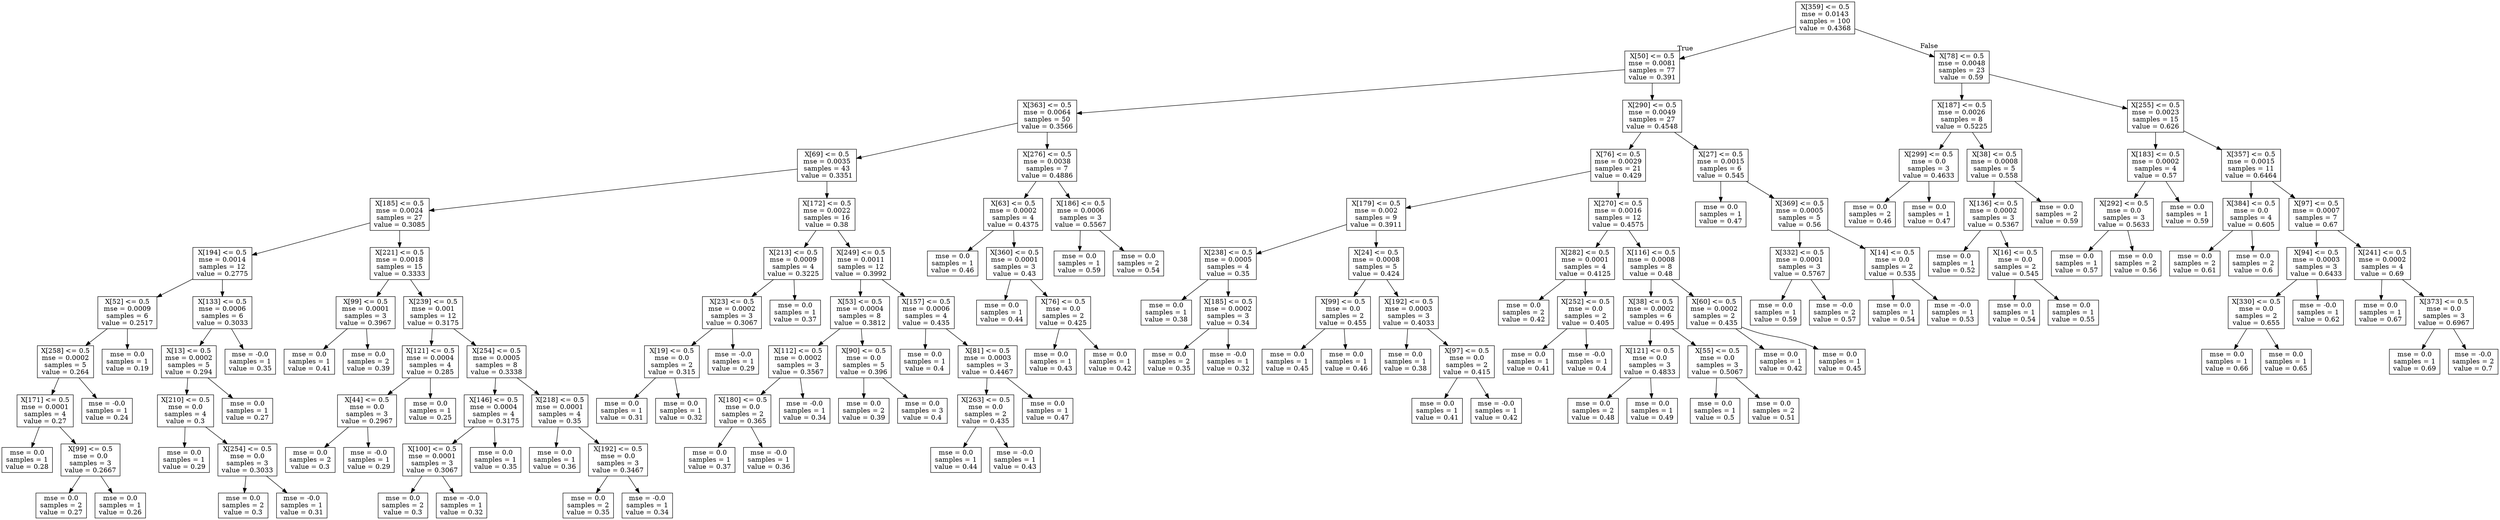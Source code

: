 digraph Tree {
node [shape=box] ;
0 [label="X[359] <= 0.5\nmse = 0.0143\nsamples = 100\nvalue = 0.4368"] ;
1 [label="X[50] <= 0.5\nmse = 0.0081\nsamples = 77\nvalue = 0.391"] ;
0 -> 1 [labeldistance=2.5, labelangle=45, headlabel="True"] ;
2 [label="X[363] <= 0.5\nmse = 0.0064\nsamples = 50\nvalue = 0.3566"] ;
1 -> 2 ;
3 [label="X[69] <= 0.5\nmse = 0.0035\nsamples = 43\nvalue = 0.3351"] ;
2 -> 3 ;
4 [label="X[185] <= 0.5\nmse = 0.0024\nsamples = 27\nvalue = 0.3085"] ;
3 -> 4 ;
5 [label="X[194] <= 0.5\nmse = 0.0014\nsamples = 12\nvalue = 0.2775"] ;
4 -> 5 ;
6 [label="X[52] <= 0.5\nmse = 0.0009\nsamples = 6\nvalue = 0.2517"] ;
5 -> 6 ;
7 [label="X[258] <= 0.5\nmse = 0.0002\nsamples = 5\nvalue = 0.264"] ;
6 -> 7 ;
8 [label="X[171] <= 0.5\nmse = 0.0001\nsamples = 4\nvalue = 0.27"] ;
7 -> 8 ;
9 [label="mse = 0.0\nsamples = 1\nvalue = 0.28"] ;
8 -> 9 ;
10 [label="X[99] <= 0.5\nmse = 0.0\nsamples = 3\nvalue = 0.2667"] ;
8 -> 10 ;
11 [label="mse = 0.0\nsamples = 2\nvalue = 0.27"] ;
10 -> 11 ;
12 [label="mse = 0.0\nsamples = 1\nvalue = 0.26"] ;
10 -> 12 ;
13 [label="mse = -0.0\nsamples = 1\nvalue = 0.24"] ;
7 -> 13 ;
14 [label="mse = 0.0\nsamples = 1\nvalue = 0.19"] ;
6 -> 14 ;
15 [label="X[133] <= 0.5\nmse = 0.0006\nsamples = 6\nvalue = 0.3033"] ;
5 -> 15 ;
16 [label="X[13] <= 0.5\nmse = 0.0002\nsamples = 5\nvalue = 0.294"] ;
15 -> 16 ;
17 [label="X[210] <= 0.5\nmse = 0.0\nsamples = 4\nvalue = 0.3"] ;
16 -> 17 ;
18 [label="mse = 0.0\nsamples = 1\nvalue = 0.29"] ;
17 -> 18 ;
19 [label="X[254] <= 0.5\nmse = 0.0\nsamples = 3\nvalue = 0.3033"] ;
17 -> 19 ;
20 [label="mse = 0.0\nsamples = 2\nvalue = 0.3"] ;
19 -> 20 ;
21 [label="mse = -0.0\nsamples = 1\nvalue = 0.31"] ;
19 -> 21 ;
22 [label="mse = 0.0\nsamples = 1\nvalue = 0.27"] ;
16 -> 22 ;
23 [label="mse = -0.0\nsamples = 1\nvalue = 0.35"] ;
15 -> 23 ;
24 [label="X[221] <= 0.5\nmse = 0.0018\nsamples = 15\nvalue = 0.3333"] ;
4 -> 24 ;
25 [label="X[99] <= 0.5\nmse = 0.0001\nsamples = 3\nvalue = 0.3967"] ;
24 -> 25 ;
26 [label="mse = 0.0\nsamples = 1\nvalue = 0.41"] ;
25 -> 26 ;
27 [label="mse = 0.0\nsamples = 2\nvalue = 0.39"] ;
25 -> 27 ;
28 [label="X[239] <= 0.5\nmse = 0.001\nsamples = 12\nvalue = 0.3175"] ;
24 -> 28 ;
29 [label="X[121] <= 0.5\nmse = 0.0004\nsamples = 4\nvalue = 0.285"] ;
28 -> 29 ;
30 [label="X[44] <= 0.5\nmse = 0.0\nsamples = 3\nvalue = 0.2967"] ;
29 -> 30 ;
31 [label="mse = 0.0\nsamples = 2\nvalue = 0.3"] ;
30 -> 31 ;
32 [label="mse = -0.0\nsamples = 1\nvalue = 0.29"] ;
30 -> 32 ;
33 [label="mse = 0.0\nsamples = 1\nvalue = 0.25"] ;
29 -> 33 ;
34 [label="X[254] <= 0.5\nmse = 0.0005\nsamples = 8\nvalue = 0.3338"] ;
28 -> 34 ;
35 [label="X[146] <= 0.5\nmse = 0.0004\nsamples = 4\nvalue = 0.3175"] ;
34 -> 35 ;
36 [label="X[100] <= 0.5\nmse = 0.0001\nsamples = 3\nvalue = 0.3067"] ;
35 -> 36 ;
37 [label="mse = 0.0\nsamples = 2\nvalue = 0.3"] ;
36 -> 37 ;
38 [label="mse = -0.0\nsamples = 1\nvalue = 0.32"] ;
36 -> 38 ;
39 [label="mse = 0.0\nsamples = 1\nvalue = 0.35"] ;
35 -> 39 ;
40 [label="X[218] <= 0.5\nmse = 0.0001\nsamples = 4\nvalue = 0.35"] ;
34 -> 40 ;
41 [label="mse = 0.0\nsamples = 1\nvalue = 0.36"] ;
40 -> 41 ;
42 [label="X[192] <= 0.5\nmse = 0.0\nsamples = 3\nvalue = 0.3467"] ;
40 -> 42 ;
43 [label="mse = 0.0\nsamples = 2\nvalue = 0.35"] ;
42 -> 43 ;
44 [label="mse = -0.0\nsamples = 1\nvalue = 0.34"] ;
42 -> 44 ;
45 [label="X[172] <= 0.5\nmse = 0.0022\nsamples = 16\nvalue = 0.38"] ;
3 -> 45 ;
46 [label="X[213] <= 0.5\nmse = 0.0009\nsamples = 4\nvalue = 0.3225"] ;
45 -> 46 ;
47 [label="X[23] <= 0.5\nmse = 0.0002\nsamples = 3\nvalue = 0.3067"] ;
46 -> 47 ;
48 [label="X[19] <= 0.5\nmse = 0.0\nsamples = 2\nvalue = 0.315"] ;
47 -> 48 ;
49 [label="mse = 0.0\nsamples = 1\nvalue = 0.31"] ;
48 -> 49 ;
50 [label="mse = 0.0\nsamples = 1\nvalue = 0.32"] ;
48 -> 50 ;
51 [label="mse = -0.0\nsamples = 1\nvalue = 0.29"] ;
47 -> 51 ;
52 [label="mse = 0.0\nsamples = 1\nvalue = 0.37"] ;
46 -> 52 ;
53 [label="X[249] <= 0.5\nmse = 0.0011\nsamples = 12\nvalue = 0.3992"] ;
45 -> 53 ;
54 [label="X[53] <= 0.5\nmse = 0.0004\nsamples = 8\nvalue = 0.3812"] ;
53 -> 54 ;
55 [label="X[112] <= 0.5\nmse = 0.0002\nsamples = 3\nvalue = 0.3567"] ;
54 -> 55 ;
56 [label="X[180] <= 0.5\nmse = 0.0\nsamples = 2\nvalue = 0.365"] ;
55 -> 56 ;
57 [label="mse = 0.0\nsamples = 1\nvalue = 0.37"] ;
56 -> 57 ;
58 [label="mse = -0.0\nsamples = 1\nvalue = 0.36"] ;
56 -> 58 ;
59 [label="mse = -0.0\nsamples = 1\nvalue = 0.34"] ;
55 -> 59 ;
60 [label="X[90] <= 0.5\nmse = 0.0\nsamples = 5\nvalue = 0.396"] ;
54 -> 60 ;
61 [label="mse = 0.0\nsamples = 2\nvalue = 0.39"] ;
60 -> 61 ;
62 [label="mse = 0.0\nsamples = 3\nvalue = 0.4"] ;
60 -> 62 ;
63 [label="X[157] <= 0.5\nmse = 0.0006\nsamples = 4\nvalue = 0.435"] ;
53 -> 63 ;
64 [label="mse = 0.0\nsamples = 1\nvalue = 0.4"] ;
63 -> 64 ;
65 [label="X[81] <= 0.5\nmse = 0.0003\nsamples = 3\nvalue = 0.4467"] ;
63 -> 65 ;
66 [label="X[263] <= 0.5\nmse = 0.0\nsamples = 2\nvalue = 0.435"] ;
65 -> 66 ;
67 [label="mse = 0.0\nsamples = 1\nvalue = 0.44"] ;
66 -> 67 ;
68 [label="mse = -0.0\nsamples = 1\nvalue = 0.43"] ;
66 -> 68 ;
69 [label="mse = 0.0\nsamples = 1\nvalue = 0.47"] ;
65 -> 69 ;
70 [label="X[276] <= 0.5\nmse = 0.0038\nsamples = 7\nvalue = 0.4886"] ;
2 -> 70 ;
71 [label="X[63] <= 0.5\nmse = 0.0002\nsamples = 4\nvalue = 0.4375"] ;
70 -> 71 ;
72 [label="mse = 0.0\nsamples = 1\nvalue = 0.46"] ;
71 -> 72 ;
73 [label="X[360] <= 0.5\nmse = 0.0001\nsamples = 3\nvalue = 0.43"] ;
71 -> 73 ;
74 [label="mse = 0.0\nsamples = 1\nvalue = 0.44"] ;
73 -> 74 ;
75 [label="X[76] <= 0.5\nmse = 0.0\nsamples = 2\nvalue = 0.425"] ;
73 -> 75 ;
76 [label="mse = 0.0\nsamples = 1\nvalue = 0.43"] ;
75 -> 76 ;
77 [label="mse = 0.0\nsamples = 1\nvalue = 0.42"] ;
75 -> 77 ;
78 [label="X[186] <= 0.5\nmse = 0.0006\nsamples = 3\nvalue = 0.5567"] ;
70 -> 78 ;
79 [label="mse = 0.0\nsamples = 1\nvalue = 0.59"] ;
78 -> 79 ;
80 [label="mse = 0.0\nsamples = 2\nvalue = 0.54"] ;
78 -> 80 ;
81 [label="X[290] <= 0.5\nmse = 0.0049\nsamples = 27\nvalue = 0.4548"] ;
1 -> 81 ;
82 [label="X[76] <= 0.5\nmse = 0.0029\nsamples = 21\nvalue = 0.429"] ;
81 -> 82 ;
83 [label="X[179] <= 0.5\nmse = 0.002\nsamples = 9\nvalue = 0.3911"] ;
82 -> 83 ;
84 [label="X[238] <= 0.5\nmse = 0.0005\nsamples = 4\nvalue = 0.35"] ;
83 -> 84 ;
85 [label="mse = 0.0\nsamples = 1\nvalue = 0.38"] ;
84 -> 85 ;
86 [label="X[185] <= 0.5\nmse = 0.0002\nsamples = 3\nvalue = 0.34"] ;
84 -> 86 ;
87 [label="mse = 0.0\nsamples = 2\nvalue = 0.35"] ;
86 -> 87 ;
88 [label="mse = -0.0\nsamples = 1\nvalue = 0.32"] ;
86 -> 88 ;
89 [label="X[24] <= 0.5\nmse = 0.0008\nsamples = 5\nvalue = 0.424"] ;
83 -> 89 ;
90 [label="X[99] <= 0.5\nmse = 0.0\nsamples = 2\nvalue = 0.455"] ;
89 -> 90 ;
91 [label="mse = 0.0\nsamples = 1\nvalue = 0.45"] ;
90 -> 91 ;
92 [label="mse = 0.0\nsamples = 1\nvalue = 0.46"] ;
90 -> 92 ;
93 [label="X[192] <= 0.5\nmse = 0.0003\nsamples = 3\nvalue = 0.4033"] ;
89 -> 93 ;
94 [label="mse = 0.0\nsamples = 1\nvalue = 0.38"] ;
93 -> 94 ;
95 [label="X[97] <= 0.5\nmse = 0.0\nsamples = 2\nvalue = 0.415"] ;
93 -> 95 ;
96 [label="mse = 0.0\nsamples = 1\nvalue = 0.41"] ;
95 -> 96 ;
97 [label="mse = -0.0\nsamples = 1\nvalue = 0.42"] ;
95 -> 97 ;
98 [label="X[270] <= 0.5\nmse = 0.0016\nsamples = 12\nvalue = 0.4575"] ;
82 -> 98 ;
99 [label="X[282] <= 0.5\nmse = 0.0001\nsamples = 4\nvalue = 0.4125"] ;
98 -> 99 ;
100 [label="mse = 0.0\nsamples = 2\nvalue = 0.42"] ;
99 -> 100 ;
101 [label="X[252] <= 0.5\nmse = 0.0\nsamples = 2\nvalue = 0.405"] ;
99 -> 101 ;
102 [label="mse = 0.0\nsamples = 1\nvalue = 0.41"] ;
101 -> 102 ;
103 [label="mse = -0.0\nsamples = 1\nvalue = 0.4"] ;
101 -> 103 ;
104 [label="X[116] <= 0.5\nmse = 0.0008\nsamples = 8\nvalue = 0.48"] ;
98 -> 104 ;
105 [label="X[38] <= 0.5\nmse = 0.0002\nsamples = 6\nvalue = 0.495"] ;
104 -> 105 ;
106 [label="X[121] <= 0.5\nmse = 0.0\nsamples = 3\nvalue = 0.4833"] ;
105 -> 106 ;
107 [label="mse = 0.0\nsamples = 2\nvalue = 0.48"] ;
106 -> 107 ;
108 [label="mse = 0.0\nsamples = 1\nvalue = 0.49"] ;
106 -> 108 ;
109 [label="X[55] <= 0.5\nmse = 0.0\nsamples = 3\nvalue = 0.5067"] ;
105 -> 109 ;
110 [label="mse = 0.0\nsamples = 1\nvalue = 0.5"] ;
109 -> 110 ;
111 [label="mse = 0.0\nsamples = 2\nvalue = 0.51"] ;
109 -> 111 ;
112 [label="X[60] <= 0.5\nmse = 0.0002\nsamples = 2\nvalue = 0.435"] ;
104 -> 112 ;
113 [label="mse = 0.0\nsamples = 1\nvalue = 0.42"] ;
112 -> 113 ;
114 [label="mse = 0.0\nsamples = 1\nvalue = 0.45"] ;
112 -> 114 ;
115 [label="X[27] <= 0.5\nmse = 0.0015\nsamples = 6\nvalue = 0.545"] ;
81 -> 115 ;
116 [label="mse = 0.0\nsamples = 1\nvalue = 0.47"] ;
115 -> 116 ;
117 [label="X[369] <= 0.5\nmse = 0.0005\nsamples = 5\nvalue = 0.56"] ;
115 -> 117 ;
118 [label="X[332] <= 0.5\nmse = 0.0001\nsamples = 3\nvalue = 0.5767"] ;
117 -> 118 ;
119 [label="mse = 0.0\nsamples = 1\nvalue = 0.59"] ;
118 -> 119 ;
120 [label="mse = -0.0\nsamples = 2\nvalue = 0.57"] ;
118 -> 120 ;
121 [label="X[14] <= 0.5\nmse = 0.0\nsamples = 2\nvalue = 0.535"] ;
117 -> 121 ;
122 [label="mse = 0.0\nsamples = 1\nvalue = 0.54"] ;
121 -> 122 ;
123 [label="mse = -0.0\nsamples = 1\nvalue = 0.53"] ;
121 -> 123 ;
124 [label="X[78] <= 0.5\nmse = 0.0048\nsamples = 23\nvalue = 0.59"] ;
0 -> 124 [labeldistance=2.5, labelangle=-45, headlabel="False"] ;
125 [label="X[187] <= 0.5\nmse = 0.0026\nsamples = 8\nvalue = 0.5225"] ;
124 -> 125 ;
126 [label="X[299] <= 0.5\nmse = 0.0\nsamples = 3\nvalue = 0.4633"] ;
125 -> 126 ;
127 [label="mse = 0.0\nsamples = 2\nvalue = 0.46"] ;
126 -> 127 ;
128 [label="mse = 0.0\nsamples = 1\nvalue = 0.47"] ;
126 -> 128 ;
129 [label="X[38] <= 0.5\nmse = 0.0008\nsamples = 5\nvalue = 0.558"] ;
125 -> 129 ;
130 [label="X[136] <= 0.5\nmse = 0.0002\nsamples = 3\nvalue = 0.5367"] ;
129 -> 130 ;
131 [label="mse = 0.0\nsamples = 1\nvalue = 0.52"] ;
130 -> 131 ;
132 [label="X[16] <= 0.5\nmse = 0.0\nsamples = 2\nvalue = 0.545"] ;
130 -> 132 ;
133 [label="mse = 0.0\nsamples = 1\nvalue = 0.54"] ;
132 -> 133 ;
134 [label="mse = 0.0\nsamples = 1\nvalue = 0.55"] ;
132 -> 134 ;
135 [label="mse = 0.0\nsamples = 2\nvalue = 0.59"] ;
129 -> 135 ;
136 [label="X[255] <= 0.5\nmse = 0.0023\nsamples = 15\nvalue = 0.626"] ;
124 -> 136 ;
137 [label="X[183] <= 0.5\nmse = 0.0002\nsamples = 4\nvalue = 0.57"] ;
136 -> 137 ;
138 [label="X[292] <= 0.5\nmse = 0.0\nsamples = 3\nvalue = 0.5633"] ;
137 -> 138 ;
139 [label="mse = 0.0\nsamples = 1\nvalue = 0.57"] ;
138 -> 139 ;
140 [label="mse = 0.0\nsamples = 2\nvalue = 0.56"] ;
138 -> 140 ;
141 [label="mse = 0.0\nsamples = 1\nvalue = 0.59"] ;
137 -> 141 ;
142 [label="X[357] <= 0.5\nmse = 0.0015\nsamples = 11\nvalue = 0.6464"] ;
136 -> 142 ;
143 [label="X[384] <= 0.5\nmse = 0.0\nsamples = 4\nvalue = 0.605"] ;
142 -> 143 ;
144 [label="mse = 0.0\nsamples = 2\nvalue = 0.61"] ;
143 -> 144 ;
145 [label="mse = 0.0\nsamples = 2\nvalue = 0.6"] ;
143 -> 145 ;
146 [label="X[97] <= 0.5\nmse = 0.0007\nsamples = 7\nvalue = 0.67"] ;
142 -> 146 ;
147 [label="X[94] <= 0.5\nmse = 0.0003\nsamples = 3\nvalue = 0.6433"] ;
146 -> 147 ;
148 [label="X[330] <= 0.5\nmse = 0.0\nsamples = 2\nvalue = 0.655"] ;
147 -> 148 ;
149 [label="mse = 0.0\nsamples = 1\nvalue = 0.66"] ;
148 -> 149 ;
150 [label="mse = 0.0\nsamples = 1\nvalue = 0.65"] ;
148 -> 150 ;
151 [label="mse = -0.0\nsamples = 1\nvalue = 0.62"] ;
147 -> 151 ;
152 [label="X[241] <= 0.5\nmse = 0.0002\nsamples = 4\nvalue = 0.69"] ;
146 -> 152 ;
153 [label="mse = 0.0\nsamples = 1\nvalue = 0.67"] ;
152 -> 153 ;
154 [label="X[373] <= 0.5\nmse = 0.0\nsamples = 3\nvalue = 0.6967"] ;
152 -> 154 ;
155 [label="mse = 0.0\nsamples = 1\nvalue = 0.69"] ;
154 -> 155 ;
156 [label="mse = -0.0\nsamples = 2\nvalue = 0.7"] ;
154 -> 156 ;
}